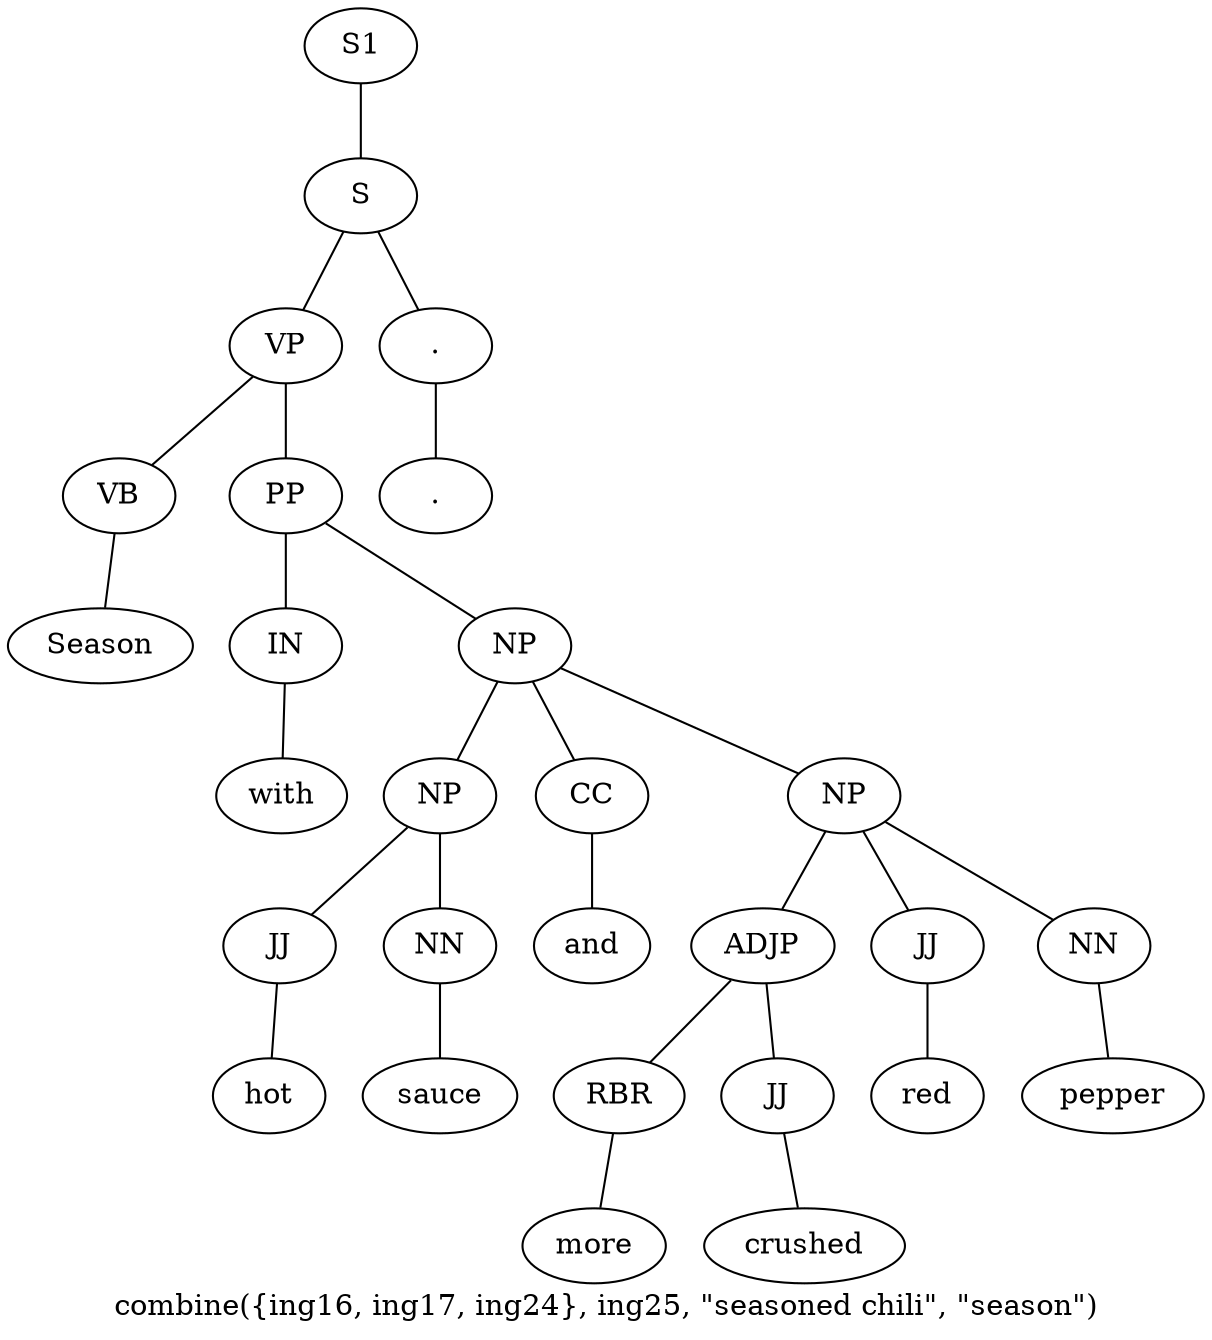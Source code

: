 graph SyntaxGraph {
	label = "combine({ing16, ing17, ing24}, ing25, \"seasoned chili\", \"season\")";
	Node0 [label="S1"];
	Node1 [label="S"];
	Node2 [label="VP"];
	Node3 [label="VB"];
	Node4 [label="Season"];
	Node5 [label="PP"];
	Node6 [label="IN"];
	Node7 [label="with"];
	Node8 [label="NP"];
	Node9 [label="NP"];
	Node10 [label="JJ"];
	Node11 [label="hot"];
	Node12 [label="NN"];
	Node13 [label="sauce"];
	Node14 [label="CC"];
	Node15 [label="and"];
	Node16 [label="NP"];
	Node17 [label="ADJP"];
	Node18 [label="RBR"];
	Node19 [label="more"];
	Node20 [label="JJ"];
	Node21 [label="crushed"];
	Node22 [label="JJ"];
	Node23 [label="red"];
	Node24 [label="NN"];
	Node25 [label="pepper"];
	Node26 [label="."];
	Node27 [label="."];

	Node0 -- Node1;
	Node1 -- Node2;
	Node1 -- Node26;
	Node2 -- Node3;
	Node2 -- Node5;
	Node3 -- Node4;
	Node5 -- Node6;
	Node5 -- Node8;
	Node6 -- Node7;
	Node8 -- Node9;
	Node8 -- Node14;
	Node8 -- Node16;
	Node9 -- Node10;
	Node9 -- Node12;
	Node10 -- Node11;
	Node12 -- Node13;
	Node14 -- Node15;
	Node16 -- Node17;
	Node16 -- Node22;
	Node16 -- Node24;
	Node17 -- Node18;
	Node17 -- Node20;
	Node18 -- Node19;
	Node20 -- Node21;
	Node22 -- Node23;
	Node24 -- Node25;
	Node26 -- Node27;
}